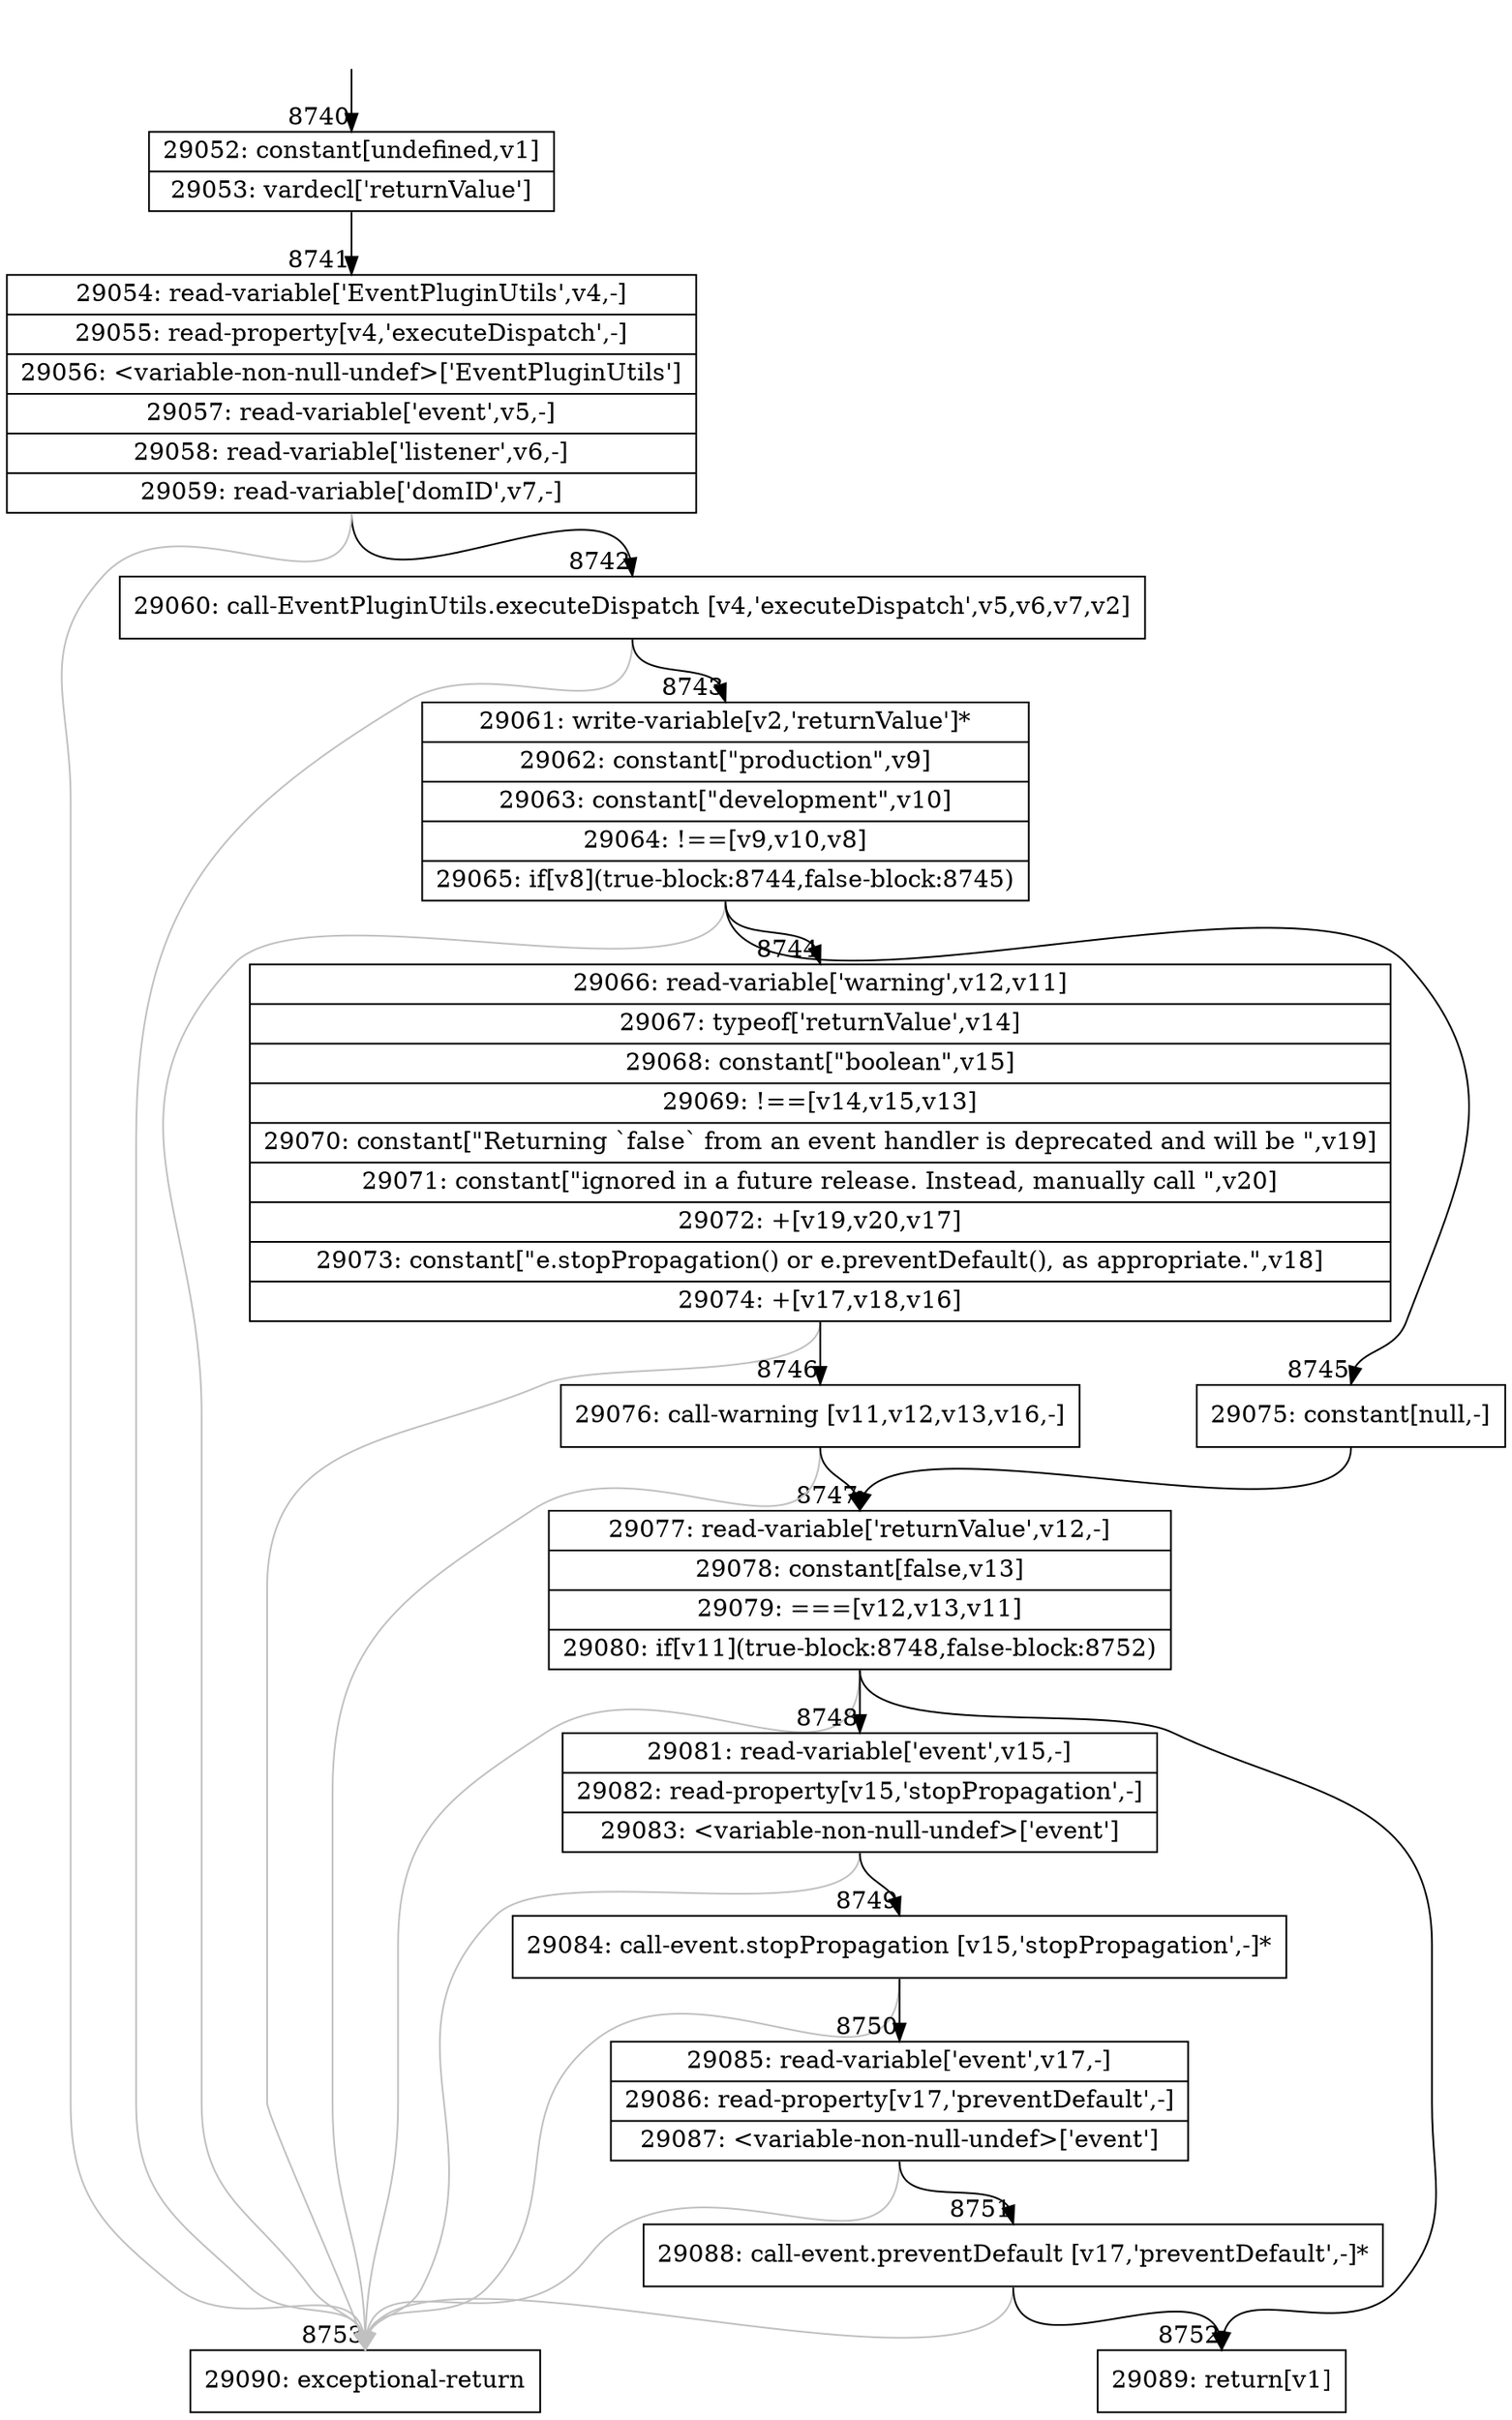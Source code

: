 digraph {
rankdir="TD"
BB_entry644[shape=none,label=""];
BB_entry644 -> BB8740 [tailport=s, headport=n, headlabel="    8740"]
BB8740 [shape=record label="{29052: constant[undefined,v1]|29053: vardecl['returnValue']}" ] 
BB8740 -> BB8741 [tailport=s, headport=n, headlabel="      8741"]
BB8741 [shape=record label="{29054: read-variable['EventPluginUtils',v4,-]|29055: read-property[v4,'executeDispatch',-]|29056: \<variable-non-null-undef\>['EventPluginUtils']|29057: read-variable['event',v5,-]|29058: read-variable['listener',v6,-]|29059: read-variable['domID',v7,-]}" ] 
BB8741 -> BB8742 [tailport=s, headport=n, headlabel="      8742"]
BB8741 -> BB8753 [tailport=s, headport=n, color=gray, headlabel="      8753"]
BB8742 [shape=record label="{29060: call-EventPluginUtils.executeDispatch [v4,'executeDispatch',v5,v6,v7,v2]}" ] 
BB8742 -> BB8743 [tailport=s, headport=n, headlabel="      8743"]
BB8742 -> BB8753 [tailport=s, headport=n, color=gray]
BB8743 [shape=record label="{29061: write-variable[v2,'returnValue']*|29062: constant[\"production\",v9]|29063: constant[\"development\",v10]|29064: !==[v9,v10,v8]|29065: if[v8](true-block:8744,false-block:8745)}" ] 
BB8743 -> BB8744 [tailport=s, headport=n, headlabel="      8744"]
BB8743 -> BB8745 [tailport=s, headport=n, headlabel="      8745"]
BB8743 -> BB8753 [tailport=s, headport=n, color=gray]
BB8744 [shape=record label="{29066: read-variable['warning',v12,v11]|29067: typeof['returnValue',v14]|29068: constant[\"boolean\",v15]|29069: !==[v14,v15,v13]|29070: constant[\"Returning `false` from an event handler is deprecated and will be \",v19]|29071: constant[\"ignored in a future release. Instead, manually call \",v20]|29072: +[v19,v20,v17]|29073: constant[\"e.stopPropagation() or e.preventDefault(), as appropriate.\",v18]|29074: +[v17,v18,v16]}" ] 
BB8744 -> BB8746 [tailport=s, headport=n, headlabel="      8746"]
BB8744 -> BB8753 [tailport=s, headport=n, color=gray]
BB8745 [shape=record label="{29075: constant[null,-]}" ] 
BB8745 -> BB8747 [tailport=s, headport=n, headlabel="      8747"]
BB8746 [shape=record label="{29076: call-warning [v11,v12,v13,v16,-]}" ] 
BB8746 -> BB8747 [tailport=s, headport=n]
BB8746 -> BB8753 [tailport=s, headport=n, color=gray]
BB8747 [shape=record label="{29077: read-variable['returnValue',v12,-]|29078: constant[false,v13]|29079: ===[v12,v13,v11]|29080: if[v11](true-block:8748,false-block:8752)}" ] 
BB8747 -> BB8748 [tailport=s, headport=n, headlabel="      8748"]
BB8747 -> BB8752 [tailport=s, headport=n, headlabel="      8752"]
BB8747 -> BB8753 [tailport=s, headport=n, color=gray]
BB8748 [shape=record label="{29081: read-variable['event',v15,-]|29082: read-property[v15,'stopPropagation',-]|29083: \<variable-non-null-undef\>['event']}" ] 
BB8748 -> BB8749 [tailport=s, headport=n, headlabel="      8749"]
BB8748 -> BB8753 [tailport=s, headport=n, color=gray]
BB8749 [shape=record label="{29084: call-event.stopPropagation [v15,'stopPropagation',-]*}" ] 
BB8749 -> BB8750 [tailport=s, headport=n, headlabel="      8750"]
BB8749 -> BB8753 [tailport=s, headport=n, color=gray]
BB8750 [shape=record label="{29085: read-variable['event',v17,-]|29086: read-property[v17,'preventDefault',-]|29087: \<variable-non-null-undef\>['event']}" ] 
BB8750 -> BB8751 [tailport=s, headport=n, headlabel="      8751"]
BB8750 -> BB8753 [tailport=s, headport=n, color=gray]
BB8751 [shape=record label="{29088: call-event.preventDefault [v17,'preventDefault',-]*}" ] 
BB8751 -> BB8752 [tailport=s, headport=n]
BB8751 -> BB8753 [tailport=s, headport=n, color=gray]
BB8752 [shape=record label="{29089: return[v1]}" ] 
BB8753 [shape=record label="{29090: exceptional-return}" ] 
//#$~ 15682
}
